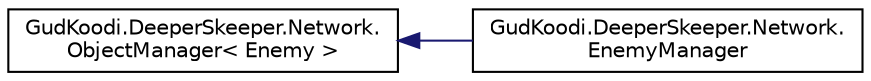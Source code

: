 digraph "Graphical Class Hierarchy"
{
 // LATEX_PDF_SIZE
  edge [fontname="Helvetica",fontsize="10",labelfontname="Helvetica",labelfontsize="10"];
  node [fontname="Helvetica",fontsize="10",shape=record];
  rankdir="LR";
  Node0 [label="GudKoodi.DeeperSkeeper.Network.\lObjectManager\< Enemy \>",height=0.2,width=0.4,color="black", fillcolor="white", style="filled",URL="$class_gud_koodi_1_1_deeper_skeeper_1_1_network_1_1_object_manager.html",tooltip=" "];
  Node0 -> Node1 [dir="back",color="midnightblue",fontsize="10",style="solid",fontname="Helvetica"];
  Node1 [label="GudKoodi.DeeperSkeeper.Network.\lEnemyManager",height=0.2,width=0.4,color="black", fillcolor="white", style="filled",URL="$class_gud_koodi_1_1_deeper_skeeper_1_1_network_1_1_enemy_manager.html",tooltip="Class for managing objects serialized as Enemy."];
}
